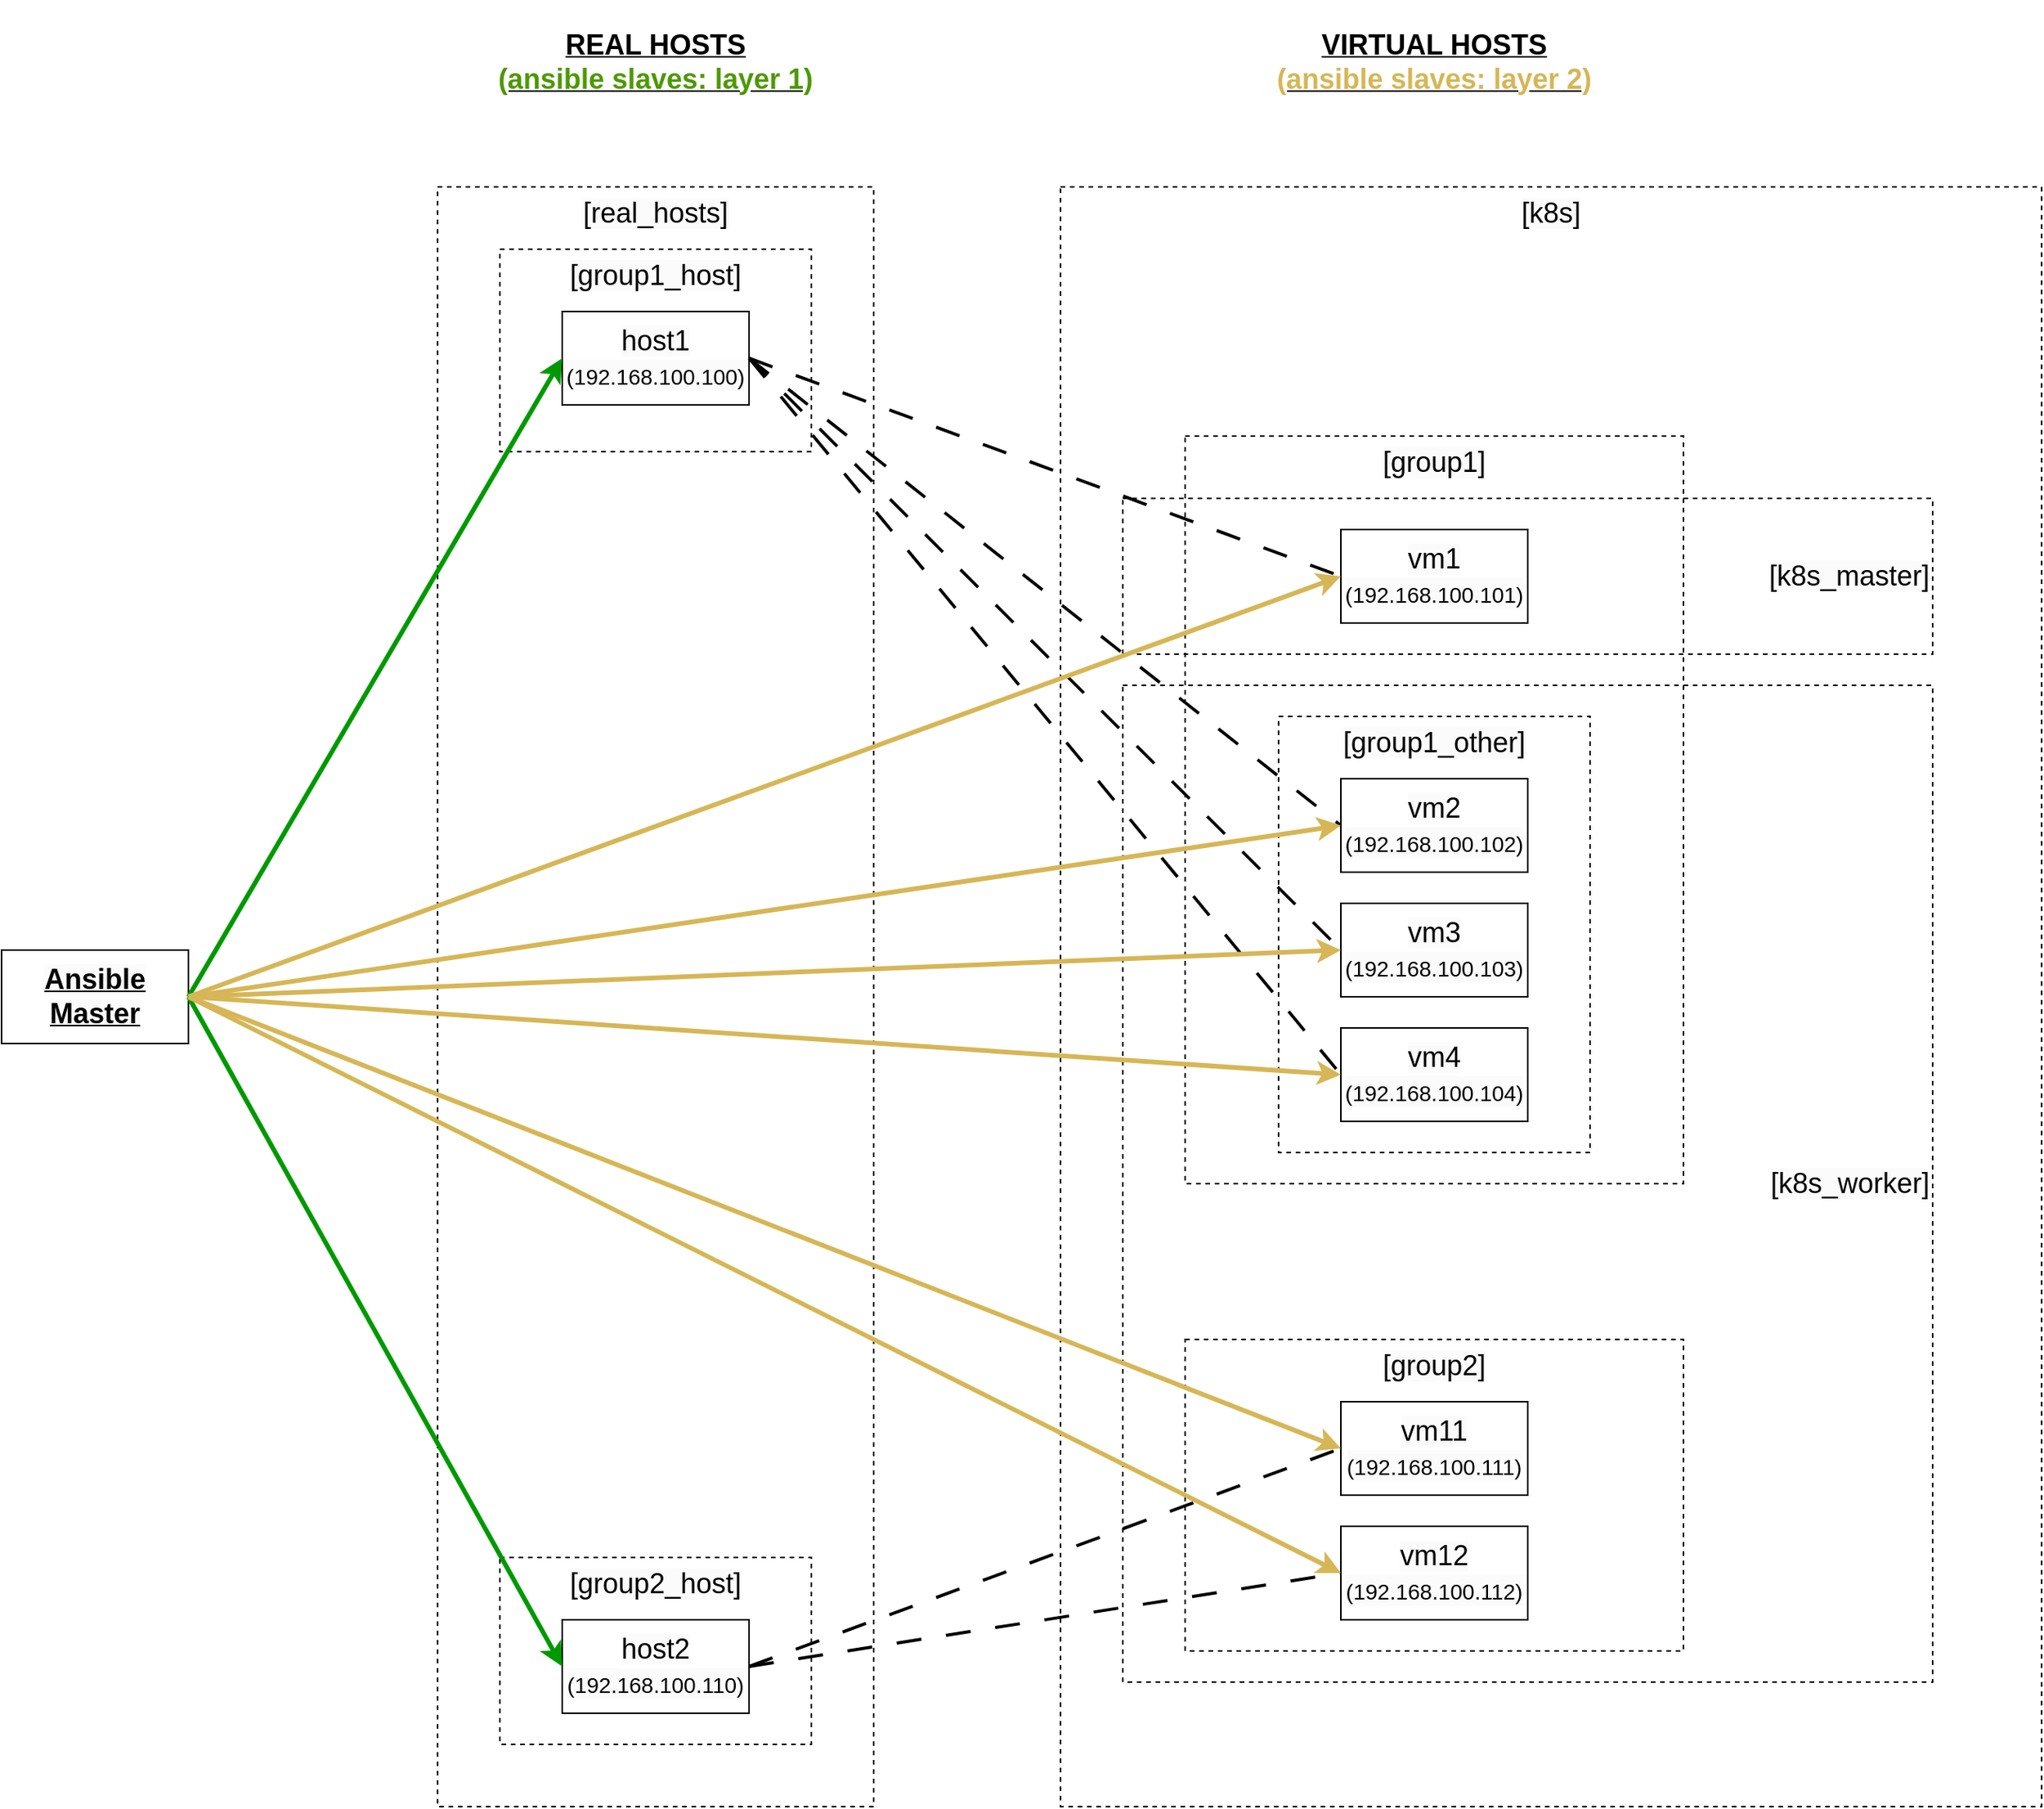 <mxfile version="28.0.2">
  <diagram name="Page-1" id="LjpuXKsQf6eKVIElH1V-">
    <mxGraphModel dx="2377" dy="2365" grid="1" gridSize="10" guides="1" tooltips="1" connect="1" arrows="1" fold="1" page="1" pageScale="1" pageWidth="850" pageHeight="1100" math="0" shadow="0">
      <root>
        <mxCell id="0" />
        <mxCell id="1" parent="0" />
        <mxCell id="mbn3e6iZ19--HT8J6tYk-29" value="&lt;span style=&quot;background-color: rgb(251, 251, 251);&quot;&gt;[k8s]&lt;/span&gt;" style="rounded=0;whiteSpace=wrap;html=1;dashed=1;fillColor=none;verticalAlign=top;align=center;fontSize=18;" parent="1" vertex="1">
          <mxGeometry x="680" y="-120" width="630" height="1040" as="geometry" />
        </mxCell>
        <mxCell id="mbn3e6iZ19--HT8J6tYk-26" value="&lt;span style=&quot;background-color: rgb(251, 251, 251);&quot;&gt;[k8s_worker]&lt;/span&gt;" style="rounded=0;whiteSpace=wrap;html=1;dashed=1;fillColor=none;verticalAlign=middle;align=right;fontSize=18;" parent="1" vertex="1">
          <mxGeometry x="720" y="200" width="520" height="640" as="geometry" />
        </mxCell>
        <mxCell id="mbn3e6iZ19--HT8J6tYk-18" value="&lt;span style=&quot;background-color: rgb(251, 251, 251);&quot;&gt;[group2]&lt;/span&gt;" style="rounded=0;whiteSpace=wrap;html=1;dashed=1;fillColor=none;verticalAlign=top;fontSize=18;" parent="1" vertex="1">
          <mxGeometry x="760" y="620" width="320" height="200" as="geometry" />
        </mxCell>
        <mxCell id="mbn3e6iZ19--HT8J6tYk-15" value="&lt;span style=&quot;background-color: rgb(251, 251, 251);&quot;&gt;[group1]&lt;/span&gt;" style="rounded=0;whiteSpace=wrap;html=1;dashed=1;fillColor=none;verticalAlign=top;fontSize=18;" parent="1" vertex="1">
          <mxGeometry x="760" y="40" width="320" height="480" as="geometry" />
        </mxCell>
        <mxCell id="mbn3e6iZ19--HT8J6tYk-14" value="&lt;span style=&quot;background-color: rgb(251, 251, 251);&quot;&gt;[group1_other]&lt;/span&gt;" style="rounded=0;whiteSpace=wrap;html=1;dashed=1;fillColor=none;verticalAlign=top;fontSize=18;" parent="1" vertex="1">
          <mxGeometry x="820" y="220" width="200" height="280" as="geometry" />
        </mxCell>
        <mxCell id="mbn3e6iZ19--HT8J6tYk-13" value="&lt;span style=&quot;background-color: rgb(251, 251, 251);&quot;&gt;[k8s_master]&lt;/span&gt;" style="rounded=0;whiteSpace=wrap;html=1;dashed=1;fillColor=none;verticalAlign=middle;align=right;fontSize=18;" parent="1" vertex="1">
          <mxGeometry x="720" y="80" width="520" height="100" as="geometry" />
        </mxCell>
        <mxCell id="mbn3e6iZ19--HT8J6tYk-8" value="&lt;span style=&quot;background-color: rgb(251, 251, 251);&quot;&gt;[real_hosts]&lt;/span&gt;" style="rounded=0;whiteSpace=wrap;html=1;dashed=1;fillColor=none;verticalAlign=top;fontSize=18;" parent="1" vertex="1">
          <mxGeometry x="280" y="-120" width="280" height="1040" as="geometry" />
        </mxCell>
        <mxCell id="mbn3e6iZ19--HT8J6tYk-5" value="&lt;span style=&quot;background-color: rgb(251, 251, 251);&quot;&gt;[group2_host]&lt;/span&gt;" style="rounded=0;whiteSpace=wrap;html=1;dashed=1;fillColor=none;verticalAlign=top;fontSize=18;" parent="1" vertex="1">
          <mxGeometry x="320" y="760" width="200" height="120" as="geometry" />
        </mxCell>
        <mxCell id="mbn3e6iZ19--HT8J6tYk-4" value="&lt;span style=&quot;background-color: rgb(251, 251, 251);&quot;&gt;[group1_host]&lt;/span&gt;" style="rounded=0;whiteSpace=wrap;html=1;dashed=1;fillColor=none;verticalAlign=top;fontSize=18;" parent="1" vertex="1">
          <mxGeometry x="320" y="-80" width="200" height="130" as="geometry" />
        </mxCell>
        <mxCell id="mbn3e6iZ19--HT8J6tYk-1" value="&lt;span style=&quot;background-color: rgb(251, 251, 251);&quot;&gt;Ansible Master&lt;/span&gt;" style="rounded=0;whiteSpace=wrap;html=1;fontSize=18;fontStyle=5" parent="1" vertex="1">
          <mxGeometry y="370" width="120" height="60" as="geometry" />
        </mxCell>
        <mxCell id="mbn3e6iZ19--HT8J6tYk-2" value="&lt;span style=&quot;background-color: rgb(251, 251, 251);&quot;&gt;host1&lt;/span&gt;&lt;div&gt;&lt;span style=&quot;background-color: rgb(251, 251, 251);&quot;&gt;&lt;font style=&quot;font-size: 14px;&quot;&gt;(192.168.100.100)&lt;/font&gt;&lt;/span&gt;&lt;/div&gt;" style="rounded=0;whiteSpace=wrap;html=1;fontSize=18;" parent="1" vertex="1">
          <mxGeometry x="360" y="-40" width="120" height="60" as="geometry" />
        </mxCell>
        <mxCell id="mbn3e6iZ19--HT8J6tYk-3" value="&lt;span style=&quot;background-color: rgb(251, 251, 251);&quot;&gt;host2&lt;/span&gt;&lt;div&gt;&lt;span style=&quot;background-color: rgb(251, 251, 251);&quot;&gt;&lt;font style=&quot;font-size: 14px;&quot;&gt;(192.168.100.110)&lt;/font&gt;&lt;/span&gt;&lt;/div&gt;" style="rounded=0;whiteSpace=wrap;html=1;fontSize=18;" parent="1" vertex="1">
          <mxGeometry x="360" y="800" width="120" height="60" as="geometry" />
        </mxCell>
        <mxCell id="mbn3e6iZ19--HT8J6tYk-6" value="" style="endArrow=classic;html=1;rounded=0;entryX=0;entryY=0.5;entryDx=0;entryDy=0;exitX=1;exitY=0.5;exitDx=0;exitDy=0;strokeWidth=3;strokeColor=#009900;" parent="1" source="mbn3e6iZ19--HT8J6tYk-1" target="mbn3e6iZ19--HT8J6tYk-2" edge="1">
          <mxGeometry width="50" height="50" relative="1" as="geometry">
            <mxPoint x="420" y="470" as="sourcePoint" />
            <mxPoint x="470" y="420" as="targetPoint" />
          </mxGeometry>
        </mxCell>
        <mxCell id="mbn3e6iZ19--HT8J6tYk-7" value="" style="endArrow=classic;html=1;rounded=0;entryX=0;entryY=0.5;entryDx=0;entryDy=0;exitX=1;exitY=0.5;exitDx=0;exitDy=0;strokeWidth=3;strokeColor=#009900;" parent="1" source="mbn3e6iZ19--HT8J6tYk-1" target="mbn3e6iZ19--HT8J6tYk-3" edge="1">
          <mxGeometry width="50" height="50" relative="1" as="geometry">
            <mxPoint x="250" y="550" as="sourcePoint" />
            <mxPoint x="400" y="380" as="targetPoint" />
          </mxGeometry>
        </mxCell>
        <mxCell id="mbn3e6iZ19--HT8J6tYk-9" value="&lt;span style=&quot;background-color: rgb(251, 251, 251);&quot;&gt;vm1&lt;/span&gt;&lt;div&gt;&lt;span style=&quot;background-color: rgb(251, 251, 251);&quot;&gt;&lt;font style=&quot;font-size: 14px;&quot;&gt;(192.168.100.101)&lt;/font&gt;&lt;/span&gt;&lt;/div&gt;" style="rounded=0;whiteSpace=wrap;html=1;fontSize=18;" parent="1" vertex="1">
          <mxGeometry x="860" y="100" width="120" height="60" as="geometry" />
        </mxCell>
        <mxCell id="mbn3e6iZ19--HT8J6tYk-10" value="&lt;span style=&quot;background-color: rgb(251, 251, 251);&quot;&gt;vm2&lt;/span&gt;&lt;div&gt;&lt;span style=&quot;background-color: rgb(251, 251, 251);&quot;&gt;&lt;font style=&quot;font-size: 14px;&quot;&gt;(192.168.100.102)&lt;/font&gt;&lt;/span&gt;&lt;/div&gt;" style="rounded=0;whiteSpace=wrap;html=1;fontSize=18;" parent="1" vertex="1">
          <mxGeometry x="860" y="260" width="120" height="60" as="geometry" />
        </mxCell>
        <mxCell id="mbn3e6iZ19--HT8J6tYk-11" value="&lt;span style=&quot;background-color: rgb(251, 251, 251);&quot;&gt;vm3&lt;/span&gt;&lt;div&gt;&lt;span style=&quot;background-color: rgb(251, 251, 251);&quot;&gt;&lt;font style=&quot;font-size: 14px;&quot;&gt;(192.168.100.103)&lt;/font&gt;&lt;/span&gt;&lt;/div&gt;" style="rounded=0;whiteSpace=wrap;html=1;fontSize=18;" parent="1" vertex="1">
          <mxGeometry x="860" y="340" width="120" height="60" as="geometry" />
        </mxCell>
        <mxCell id="mbn3e6iZ19--HT8J6tYk-12" value="&lt;span style=&quot;background-color: rgb(251, 251, 251);&quot;&gt;vm4&lt;/span&gt;&lt;div&gt;&lt;span style=&quot;background-color: rgb(251, 251, 251);&quot;&gt;&lt;font style=&quot;font-size: 14px;&quot;&gt;(192.168.100.104)&lt;/font&gt;&lt;/span&gt;&lt;/div&gt;" style="rounded=0;whiteSpace=wrap;html=1;fontSize=18;" parent="1" vertex="1">
          <mxGeometry x="860" y="420" width="120" height="60" as="geometry" />
        </mxCell>
        <mxCell id="mbn3e6iZ19--HT8J6tYk-16" value="&lt;span style=&quot;background-color: rgb(251, 251, 251);&quot;&gt;vm11&lt;/span&gt;&lt;div&gt;&lt;span style=&quot;background-color: rgb(251, 251, 251);&quot;&gt;&lt;font style=&quot;font-size: 14px;&quot;&gt;(192.168.100.111)&lt;/font&gt;&lt;/span&gt;&lt;/div&gt;" style="rounded=0;whiteSpace=wrap;html=1;fontSize=18;" parent="1" vertex="1">
          <mxGeometry x="860" y="660" width="120" height="60" as="geometry" />
        </mxCell>
        <mxCell id="mbn3e6iZ19--HT8J6tYk-17" value="&lt;span style=&quot;background-color: rgb(251, 251, 251);&quot;&gt;vm12&lt;/span&gt;&lt;div&gt;&lt;span style=&quot;background-color: rgb(251, 251, 251);&quot;&gt;&lt;font style=&quot;font-size: 14px;&quot;&gt;(192.168.100.112)&lt;/font&gt;&lt;/span&gt;&lt;/div&gt;" style="rounded=0;whiteSpace=wrap;html=1;fontSize=18;" parent="1" vertex="1">
          <mxGeometry x="860" y="740" width="120" height="60" as="geometry" />
        </mxCell>
        <mxCell id="mbn3e6iZ19--HT8J6tYk-20" value="" style="endArrow=none;dashed=1;html=1;strokeWidth=2;rounded=0;entryX=0;entryY=0.5;entryDx=0;entryDy=0;exitX=1;exitY=0.5;exitDx=0;exitDy=0;dashPattern=8 8;" parent="1" source="mbn3e6iZ19--HT8J6tYk-3" target="mbn3e6iZ19--HT8J6tYk-16" edge="1">
          <mxGeometry width="50" height="50" relative="1" as="geometry">
            <mxPoint x="630" y="720" as="sourcePoint" />
            <mxPoint x="650" y="660" as="targetPoint" />
          </mxGeometry>
        </mxCell>
        <mxCell id="mbn3e6iZ19--HT8J6tYk-21" value="" style="endArrow=none;dashed=1;html=1;dashPattern=8 8;strokeWidth=2;rounded=0;entryX=0;entryY=0.5;entryDx=0;entryDy=0;exitX=1;exitY=0.5;exitDx=0;exitDy=0;" parent="1" source="mbn3e6iZ19--HT8J6tYk-3" target="mbn3e6iZ19--HT8J6tYk-17" edge="1">
          <mxGeometry width="50" height="50" relative="1" as="geometry">
            <mxPoint x="490" y="840" as="sourcePoint" />
            <mxPoint x="770" y="660" as="targetPoint" />
          </mxGeometry>
        </mxCell>
        <mxCell id="mbn3e6iZ19--HT8J6tYk-22" value="" style="endArrow=none;dashed=1;html=1;strokeWidth=2;rounded=0;entryX=0;entryY=0.5;entryDx=0;entryDy=0;exitX=1;exitY=0.5;exitDx=0;exitDy=0;dashPattern=8 8;" parent="1" source="mbn3e6iZ19--HT8J6tYk-2" target="mbn3e6iZ19--HT8J6tYk-9" edge="1">
          <mxGeometry width="50" height="50" relative="1" as="geometry">
            <mxPoint x="350" y="435" as="sourcePoint" />
            <mxPoint x="630" y="255" as="targetPoint" />
          </mxGeometry>
        </mxCell>
        <mxCell id="mbn3e6iZ19--HT8J6tYk-23" value="" style="endArrow=none;dashed=1;html=1;strokeWidth=2;rounded=0;entryX=0;entryY=0.5;entryDx=0;entryDy=0;exitX=1;exitY=0.5;exitDx=0;exitDy=0;dashPattern=8 8;" parent="1" source="mbn3e6iZ19--HT8J6tYk-2" target="mbn3e6iZ19--HT8J6tYk-10" edge="1">
          <mxGeometry width="50" height="50" relative="1" as="geometry">
            <mxPoint x="380" y="120" as="sourcePoint" />
            <mxPoint x="660" y="280" as="targetPoint" />
          </mxGeometry>
        </mxCell>
        <mxCell id="mbn3e6iZ19--HT8J6tYk-24" value="" style="endArrow=none;dashed=1;html=1;strokeWidth=2;rounded=0;entryX=0;entryY=0.5;entryDx=0;entryDy=0;exitX=1;exitY=0.5;exitDx=0;exitDy=0;dashPattern=8 8;" parent="1" source="mbn3e6iZ19--HT8J6tYk-2" target="mbn3e6iZ19--HT8J6tYk-11" edge="1">
          <mxGeometry width="50" height="50" relative="1" as="geometry">
            <mxPoint x="340" y="130" as="sourcePoint" />
            <mxPoint x="620" y="410" as="targetPoint" />
          </mxGeometry>
        </mxCell>
        <mxCell id="mbn3e6iZ19--HT8J6tYk-25" value="" style="endArrow=none;dashed=1;html=1;strokeWidth=2;rounded=0;entryX=0;entryY=0.5;entryDx=0;entryDy=0;dashPattern=8 8;" parent="1" target="mbn3e6iZ19--HT8J6tYk-12" edge="1">
          <mxGeometry width="50" height="50" relative="1" as="geometry">
            <mxPoint x="480" y="-10" as="sourcePoint" />
            <mxPoint x="710" y="420" as="targetPoint" />
          </mxGeometry>
        </mxCell>
        <mxCell id="mbn3e6iZ19--HT8J6tYk-27" value="REAL HOSTS&lt;div&gt;&lt;font style=&quot;color: rgb(77, 153, 0);&quot;&gt;(ansible slaves: layer 1)&lt;/font&gt;&lt;/div&gt;" style="text;html=1;align=center;verticalAlign=middle;whiteSpace=wrap;rounded=0;fontStyle=5;fontSize=18;" parent="1" vertex="1">
          <mxGeometry x="280" y="-240" width="280" height="80" as="geometry" />
        </mxCell>
        <mxCell id="mbn3e6iZ19--HT8J6tYk-28" value="VIRTUAL HOSTS&lt;div&gt;&lt;font style=&quot;color: rgb(214, 182, 86);&quot;&gt;(ansible slaves: layer 2)&lt;/font&gt;&lt;/div&gt;" style="text;html=1;align=center;verticalAlign=middle;whiteSpace=wrap;rounded=0;fontSize=18;fontStyle=5" parent="1" vertex="1">
          <mxGeometry x="760" y="-240" width="320" height="80" as="geometry" />
        </mxCell>
        <mxCell id="mbn3e6iZ19--HT8J6tYk-30" value="" style="endArrow=classic;html=1;rounded=0;entryX=0;entryY=0.5;entryDx=0;entryDy=0;exitX=1;exitY=0.5;exitDx=0;exitDy=0;fillColor=#fff2cc;strokeColor=#d6b656;gradientColor=#ffd966;strokeWidth=3;" parent="1" source="mbn3e6iZ19--HT8J6tYk-1" target="mbn3e6iZ19--HT8J6tYk-9" edge="1">
          <mxGeometry width="50" height="50" relative="1" as="geometry">
            <mxPoint x="210" y="530" as="sourcePoint" />
            <mxPoint x="450" y="120" as="targetPoint" />
          </mxGeometry>
        </mxCell>
        <mxCell id="mbn3e6iZ19--HT8J6tYk-31" value="" style="endArrow=classic;html=1;rounded=0;entryX=0;entryY=0.5;entryDx=0;entryDy=0;exitX=1;exitY=0.5;exitDx=0;exitDy=0;fillColor=#fff2cc;strokeColor=#d6b656;gradientColor=#ffd966;strokeWidth=3;" parent="1" source="mbn3e6iZ19--HT8J6tYk-1" target="mbn3e6iZ19--HT8J6tYk-10" edge="1">
          <mxGeometry width="50" height="50" relative="1" as="geometry">
            <mxPoint x="130" y="410" as="sourcePoint" />
            <mxPoint x="870" y="140" as="targetPoint" />
          </mxGeometry>
        </mxCell>
        <mxCell id="mbn3e6iZ19--HT8J6tYk-32" value="" style="endArrow=classic;html=1;rounded=0;entryX=0;entryY=0.5;entryDx=0;entryDy=0;exitX=1;exitY=0.5;exitDx=0;exitDy=0;fillColor=#fff2cc;strokeColor=#d6b656;gradientColor=#ffd966;strokeWidth=3;" parent="1" source="mbn3e6iZ19--HT8J6tYk-1" target="mbn3e6iZ19--HT8J6tYk-11" edge="1">
          <mxGeometry width="50" height="50" relative="1" as="geometry">
            <mxPoint x="130" y="410" as="sourcePoint" />
            <mxPoint x="870" y="300" as="targetPoint" />
          </mxGeometry>
        </mxCell>
        <mxCell id="mbn3e6iZ19--HT8J6tYk-33" value="" style="endArrow=classic;html=1;rounded=0;entryX=0;entryY=0.5;entryDx=0;entryDy=0;exitX=1;exitY=0.5;exitDx=0;exitDy=0;fillColor=#fff2cc;strokeColor=#d6b656;gradientColor=#ffd966;strokeWidth=3;" parent="1" source="mbn3e6iZ19--HT8J6tYk-1" target="mbn3e6iZ19--HT8J6tYk-12" edge="1">
          <mxGeometry width="50" height="50" relative="1" as="geometry">
            <mxPoint x="130" y="410" as="sourcePoint" />
            <mxPoint x="870" y="380" as="targetPoint" />
          </mxGeometry>
        </mxCell>
        <mxCell id="mbn3e6iZ19--HT8J6tYk-35" value="" style="endArrow=classic;html=1;rounded=0;entryX=0;entryY=0.5;entryDx=0;entryDy=0;exitX=1;exitY=0.5;exitDx=0;exitDy=0;fillColor=#fff2cc;strokeColor=#d6b656;gradientColor=#ffd966;strokeWidth=3;" parent="1" source="mbn3e6iZ19--HT8J6tYk-1" target="mbn3e6iZ19--HT8J6tYk-16" edge="1">
          <mxGeometry width="50" height="50" relative="1" as="geometry">
            <mxPoint x="130" y="410" as="sourcePoint" />
            <mxPoint x="870" y="460" as="targetPoint" />
          </mxGeometry>
        </mxCell>
        <mxCell id="mbn3e6iZ19--HT8J6tYk-36" value="" style="endArrow=classic;html=1;rounded=0;entryX=0;entryY=0.5;entryDx=0;entryDy=0;exitX=1;exitY=0.5;exitDx=0;exitDy=0;fillColor=#fff2cc;strokeColor=#d6b656;gradientColor=#ffd966;strokeWidth=3;" parent="1" source="mbn3e6iZ19--HT8J6tYk-1" target="mbn3e6iZ19--HT8J6tYk-17" edge="1">
          <mxGeometry width="50" height="50" relative="1" as="geometry">
            <mxPoint x="130" y="410" as="sourcePoint" />
            <mxPoint x="870" y="700" as="targetPoint" />
          </mxGeometry>
        </mxCell>
      </root>
    </mxGraphModel>
  </diagram>
</mxfile>
